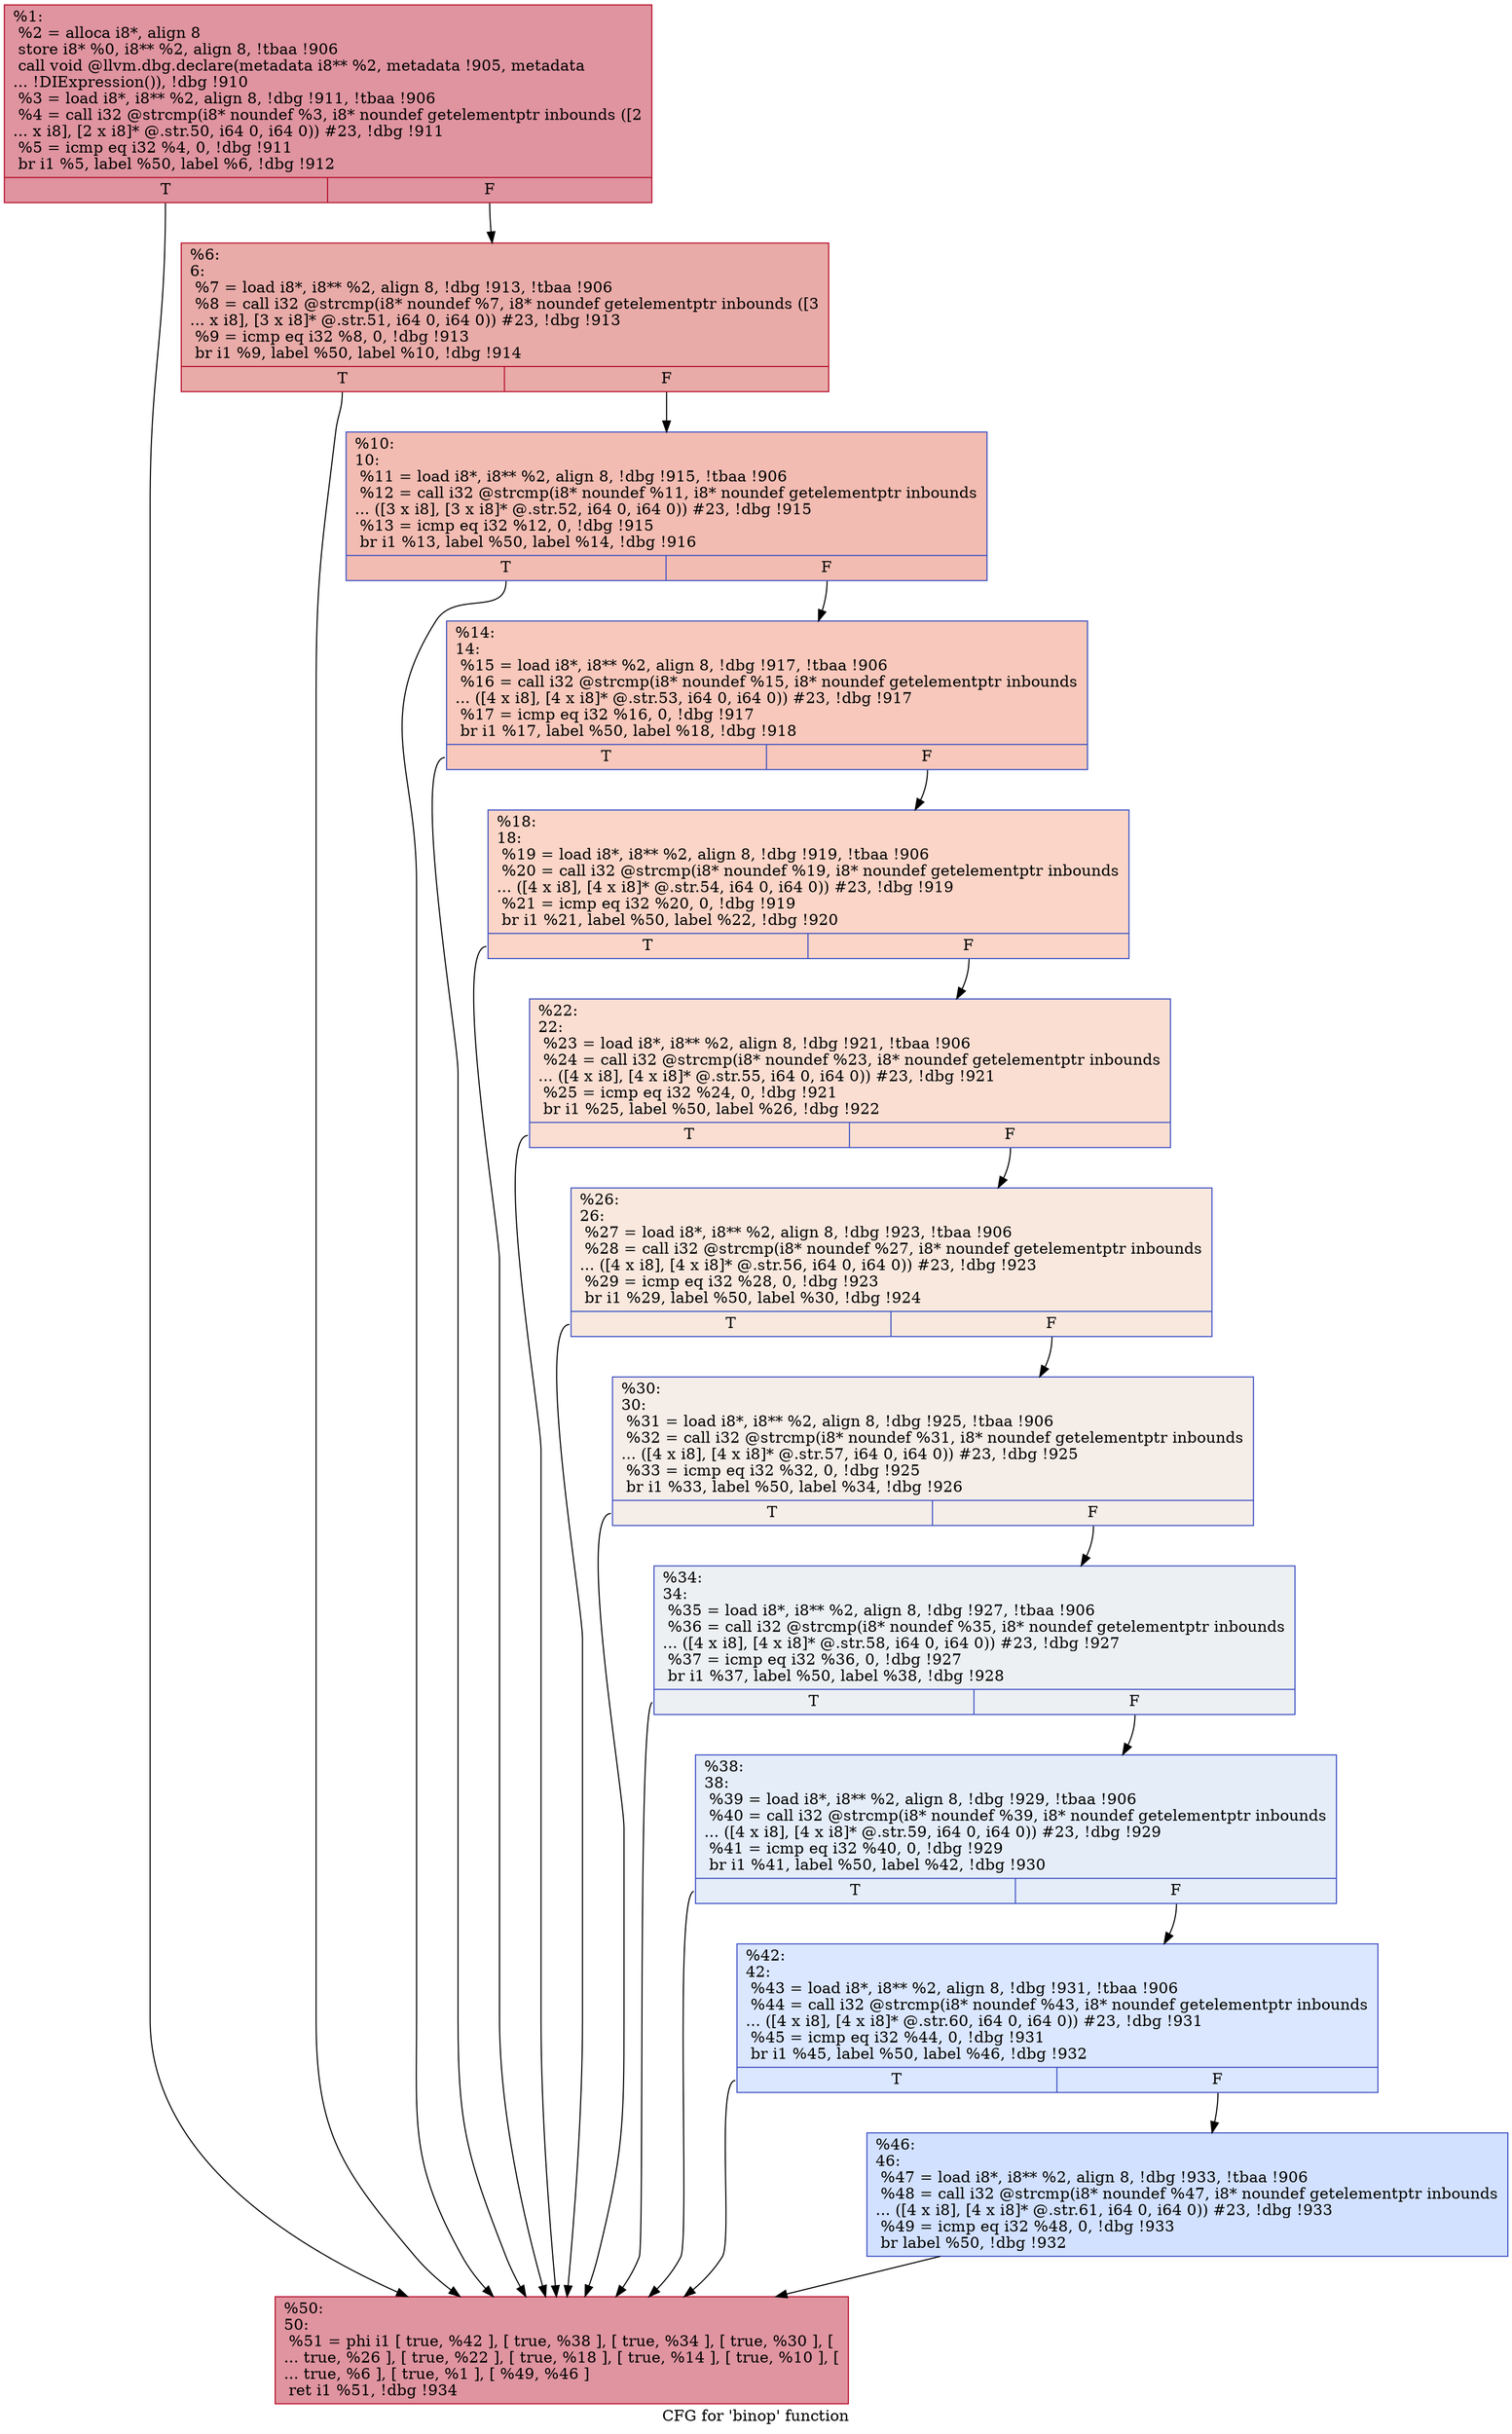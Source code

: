digraph "CFG for 'binop' function" {
	label="CFG for 'binop' function";

	Node0x1432510 [shape=record,color="#b70d28ff", style=filled, fillcolor="#b70d2870",label="{%1:\l  %2 = alloca i8*, align 8\l  store i8* %0, i8** %2, align 8, !tbaa !906\l  call void @llvm.dbg.declare(metadata i8** %2, metadata !905, metadata\l... !DIExpression()), !dbg !910\l  %3 = load i8*, i8** %2, align 8, !dbg !911, !tbaa !906\l  %4 = call i32 @strcmp(i8* noundef %3, i8* noundef getelementptr inbounds ([2\l... x i8], [2 x i8]* @.str.50, i64 0, i64 0)) #23, !dbg !911\l  %5 = icmp eq i32 %4, 0, !dbg !911\l  br i1 %5, label %50, label %6, !dbg !912\l|{<s0>T|<s1>F}}"];
	Node0x1432510:s0 -> Node0x1432a00;
	Node0x1432510:s1 -> Node0x1432690;
	Node0x1432690 [shape=record,color="#b70d28ff", style=filled, fillcolor="#cc403a70",label="{%6:\l6:                                                \l  %7 = load i8*, i8** %2, align 8, !dbg !913, !tbaa !906\l  %8 = call i32 @strcmp(i8* noundef %7, i8* noundef getelementptr inbounds ([3\l... x i8], [3 x i8]* @.str.51, i64 0, i64 0)) #23, !dbg !913\l  %9 = icmp eq i32 %8, 0, !dbg !913\l  br i1 %9, label %50, label %10, !dbg !914\l|{<s0>T|<s1>F}}"];
	Node0x1432690:s0 -> Node0x1432a00;
	Node0x1432690:s1 -> Node0x14326e0;
	Node0x14326e0 [shape=record,color="#3d50c3ff", style=filled, fillcolor="#e1675170",label="{%10:\l10:                                               \l  %11 = load i8*, i8** %2, align 8, !dbg !915, !tbaa !906\l  %12 = call i32 @strcmp(i8* noundef %11, i8* noundef getelementptr inbounds\l... ([3 x i8], [3 x i8]* @.str.52, i64 0, i64 0)) #23, !dbg !915\l  %13 = icmp eq i32 %12, 0, !dbg !915\l  br i1 %13, label %50, label %14, !dbg !916\l|{<s0>T|<s1>F}}"];
	Node0x14326e0:s0 -> Node0x1432a00;
	Node0x14326e0:s1 -> Node0x1432730;
	Node0x1432730 [shape=record,color="#3d50c3ff", style=filled, fillcolor="#ed836670",label="{%14:\l14:                                               \l  %15 = load i8*, i8** %2, align 8, !dbg !917, !tbaa !906\l  %16 = call i32 @strcmp(i8* noundef %15, i8* noundef getelementptr inbounds\l... ([4 x i8], [4 x i8]* @.str.53, i64 0, i64 0)) #23, !dbg !917\l  %17 = icmp eq i32 %16, 0, !dbg !917\l  br i1 %17, label %50, label %18, !dbg !918\l|{<s0>T|<s1>F}}"];
	Node0x1432730:s0 -> Node0x1432a00;
	Node0x1432730:s1 -> Node0x1432780;
	Node0x1432780 [shape=record,color="#3d50c3ff", style=filled, fillcolor="#f5a08170",label="{%18:\l18:                                               \l  %19 = load i8*, i8** %2, align 8, !dbg !919, !tbaa !906\l  %20 = call i32 @strcmp(i8* noundef %19, i8* noundef getelementptr inbounds\l... ([4 x i8], [4 x i8]* @.str.54, i64 0, i64 0)) #23, !dbg !919\l  %21 = icmp eq i32 %20, 0, !dbg !919\l  br i1 %21, label %50, label %22, !dbg !920\l|{<s0>T|<s1>F}}"];
	Node0x1432780:s0 -> Node0x1432a00;
	Node0x1432780:s1 -> Node0x14327d0;
	Node0x14327d0 [shape=record,color="#3d50c3ff", style=filled, fillcolor="#f7b59970",label="{%22:\l22:                                               \l  %23 = load i8*, i8** %2, align 8, !dbg !921, !tbaa !906\l  %24 = call i32 @strcmp(i8* noundef %23, i8* noundef getelementptr inbounds\l... ([4 x i8], [4 x i8]* @.str.55, i64 0, i64 0)) #23, !dbg !921\l  %25 = icmp eq i32 %24, 0, !dbg !921\l  br i1 %25, label %50, label %26, !dbg !922\l|{<s0>T|<s1>F}}"];
	Node0x14327d0:s0 -> Node0x1432a00;
	Node0x14327d0:s1 -> Node0x1432820;
	Node0x1432820 [shape=record,color="#3d50c3ff", style=filled, fillcolor="#f2cab570",label="{%26:\l26:                                               \l  %27 = load i8*, i8** %2, align 8, !dbg !923, !tbaa !906\l  %28 = call i32 @strcmp(i8* noundef %27, i8* noundef getelementptr inbounds\l... ([4 x i8], [4 x i8]* @.str.56, i64 0, i64 0)) #23, !dbg !923\l  %29 = icmp eq i32 %28, 0, !dbg !923\l  br i1 %29, label %50, label %30, !dbg !924\l|{<s0>T|<s1>F}}"];
	Node0x1432820:s0 -> Node0x1432a00;
	Node0x1432820:s1 -> Node0x1432870;
	Node0x1432870 [shape=record,color="#3d50c3ff", style=filled, fillcolor="#e8d6cc70",label="{%30:\l30:                                               \l  %31 = load i8*, i8** %2, align 8, !dbg !925, !tbaa !906\l  %32 = call i32 @strcmp(i8* noundef %31, i8* noundef getelementptr inbounds\l... ([4 x i8], [4 x i8]* @.str.57, i64 0, i64 0)) #23, !dbg !925\l  %33 = icmp eq i32 %32, 0, !dbg !925\l  br i1 %33, label %50, label %34, !dbg !926\l|{<s0>T|<s1>F}}"];
	Node0x1432870:s0 -> Node0x1432a00;
	Node0x1432870:s1 -> Node0x14328c0;
	Node0x14328c0 [shape=record,color="#3d50c3ff", style=filled, fillcolor="#d6dce470",label="{%34:\l34:                                               \l  %35 = load i8*, i8** %2, align 8, !dbg !927, !tbaa !906\l  %36 = call i32 @strcmp(i8* noundef %35, i8* noundef getelementptr inbounds\l... ([4 x i8], [4 x i8]* @.str.58, i64 0, i64 0)) #23, !dbg !927\l  %37 = icmp eq i32 %36, 0, !dbg !927\l  br i1 %37, label %50, label %38, !dbg !928\l|{<s0>T|<s1>F}}"];
	Node0x14328c0:s0 -> Node0x1432a00;
	Node0x14328c0:s1 -> Node0x1432910;
	Node0x1432910 [shape=record,color="#3d50c3ff", style=filled, fillcolor="#c5d6f270",label="{%38:\l38:                                               \l  %39 = load i8*, i8** %2, align 8, !dbg !929, !tbaa !906\l  %40 = call i32 @strcmp(i8* noundef %39, i8* noundef getelementptr inbounds\l... ([4 x i8], [4 x i8]* @.str.59, i64 0, i64 0)) #23, !dbg !929\l  %41 = icmp eq i32 %40, 0, !dbg !929\l  br i1 %41, label %50, label %42, !dbg !930\l|{<s0>T|<s1>F}}"];
	Node0x1432910:s0 -> Node0x1432a00;
	Node0x1432910:s1 -> Node0x1432960;
	Node0x1432960 [shape=record,color="#3d50c3ff", style=filled, fillcolor="#aec9fc70",label="{%42:\l42:                                               \l  %43 = load i8*, i8** %2, align 8, !dbg !931, !tbaa !906\l  %44 = call i32 @strcmp(i8* noundef %43, i8* noundef getelementptr inbounds\l... ([4 x i8], [4 x i8]* @.str.60, i64 0, i64 0)) #23, !dbg !931\l  %45 = icmp eq i32 %44, 0, !dbg !931\l  br i1 %45, label %50, label %46, !dbg !932\l|{<s0>T|<s1>F}}"];
	Node0x1432960:s0 -> Node0x1432a00;
	Node0x1432960:s1 -> Node0x14329b0;
	Node0x14329b0 [shape=record,color="#3d50c3ff", style=filled, fillcolor="#9abbff70",label="{%46:\l46:                                               \l  %47 = load i8*, i8** %2, align 8, !dbg !933, !tbaa !906\l  %48 = call i32 @strcmp(i8* noundef %47, i8* noundef getelementptr inbounds\l... ([4 x i8], [4 x i8]* @.str.61, i64 0, i64 0)) #23, !dbg !933\l  %49 = icmp eq i32 %48, 0, !dbg !933\l  br label %50, !dbg !932\l}"];
	Node0x14329b0 -> Node0x1432a00;
	Node0x1432a00 [shape=record,color="#b70d28ff", style=filled, fillcolor="#b70d2870",label="{%50:\l50:                                               \l  %51 = phi i1 [ true, %42 ], [ true, %38 ], [ true, %34 ], [ true, %30 ], [\l... true, %26 ], [ true, %22 ], [ true, %18 ], [ true, %14 ], [ true, %10 ], [\l... true, %6 ], [ true, %1 ], [ %49, %46 ]\l  ret i1 %51, !dbg !934\l}"];
}

